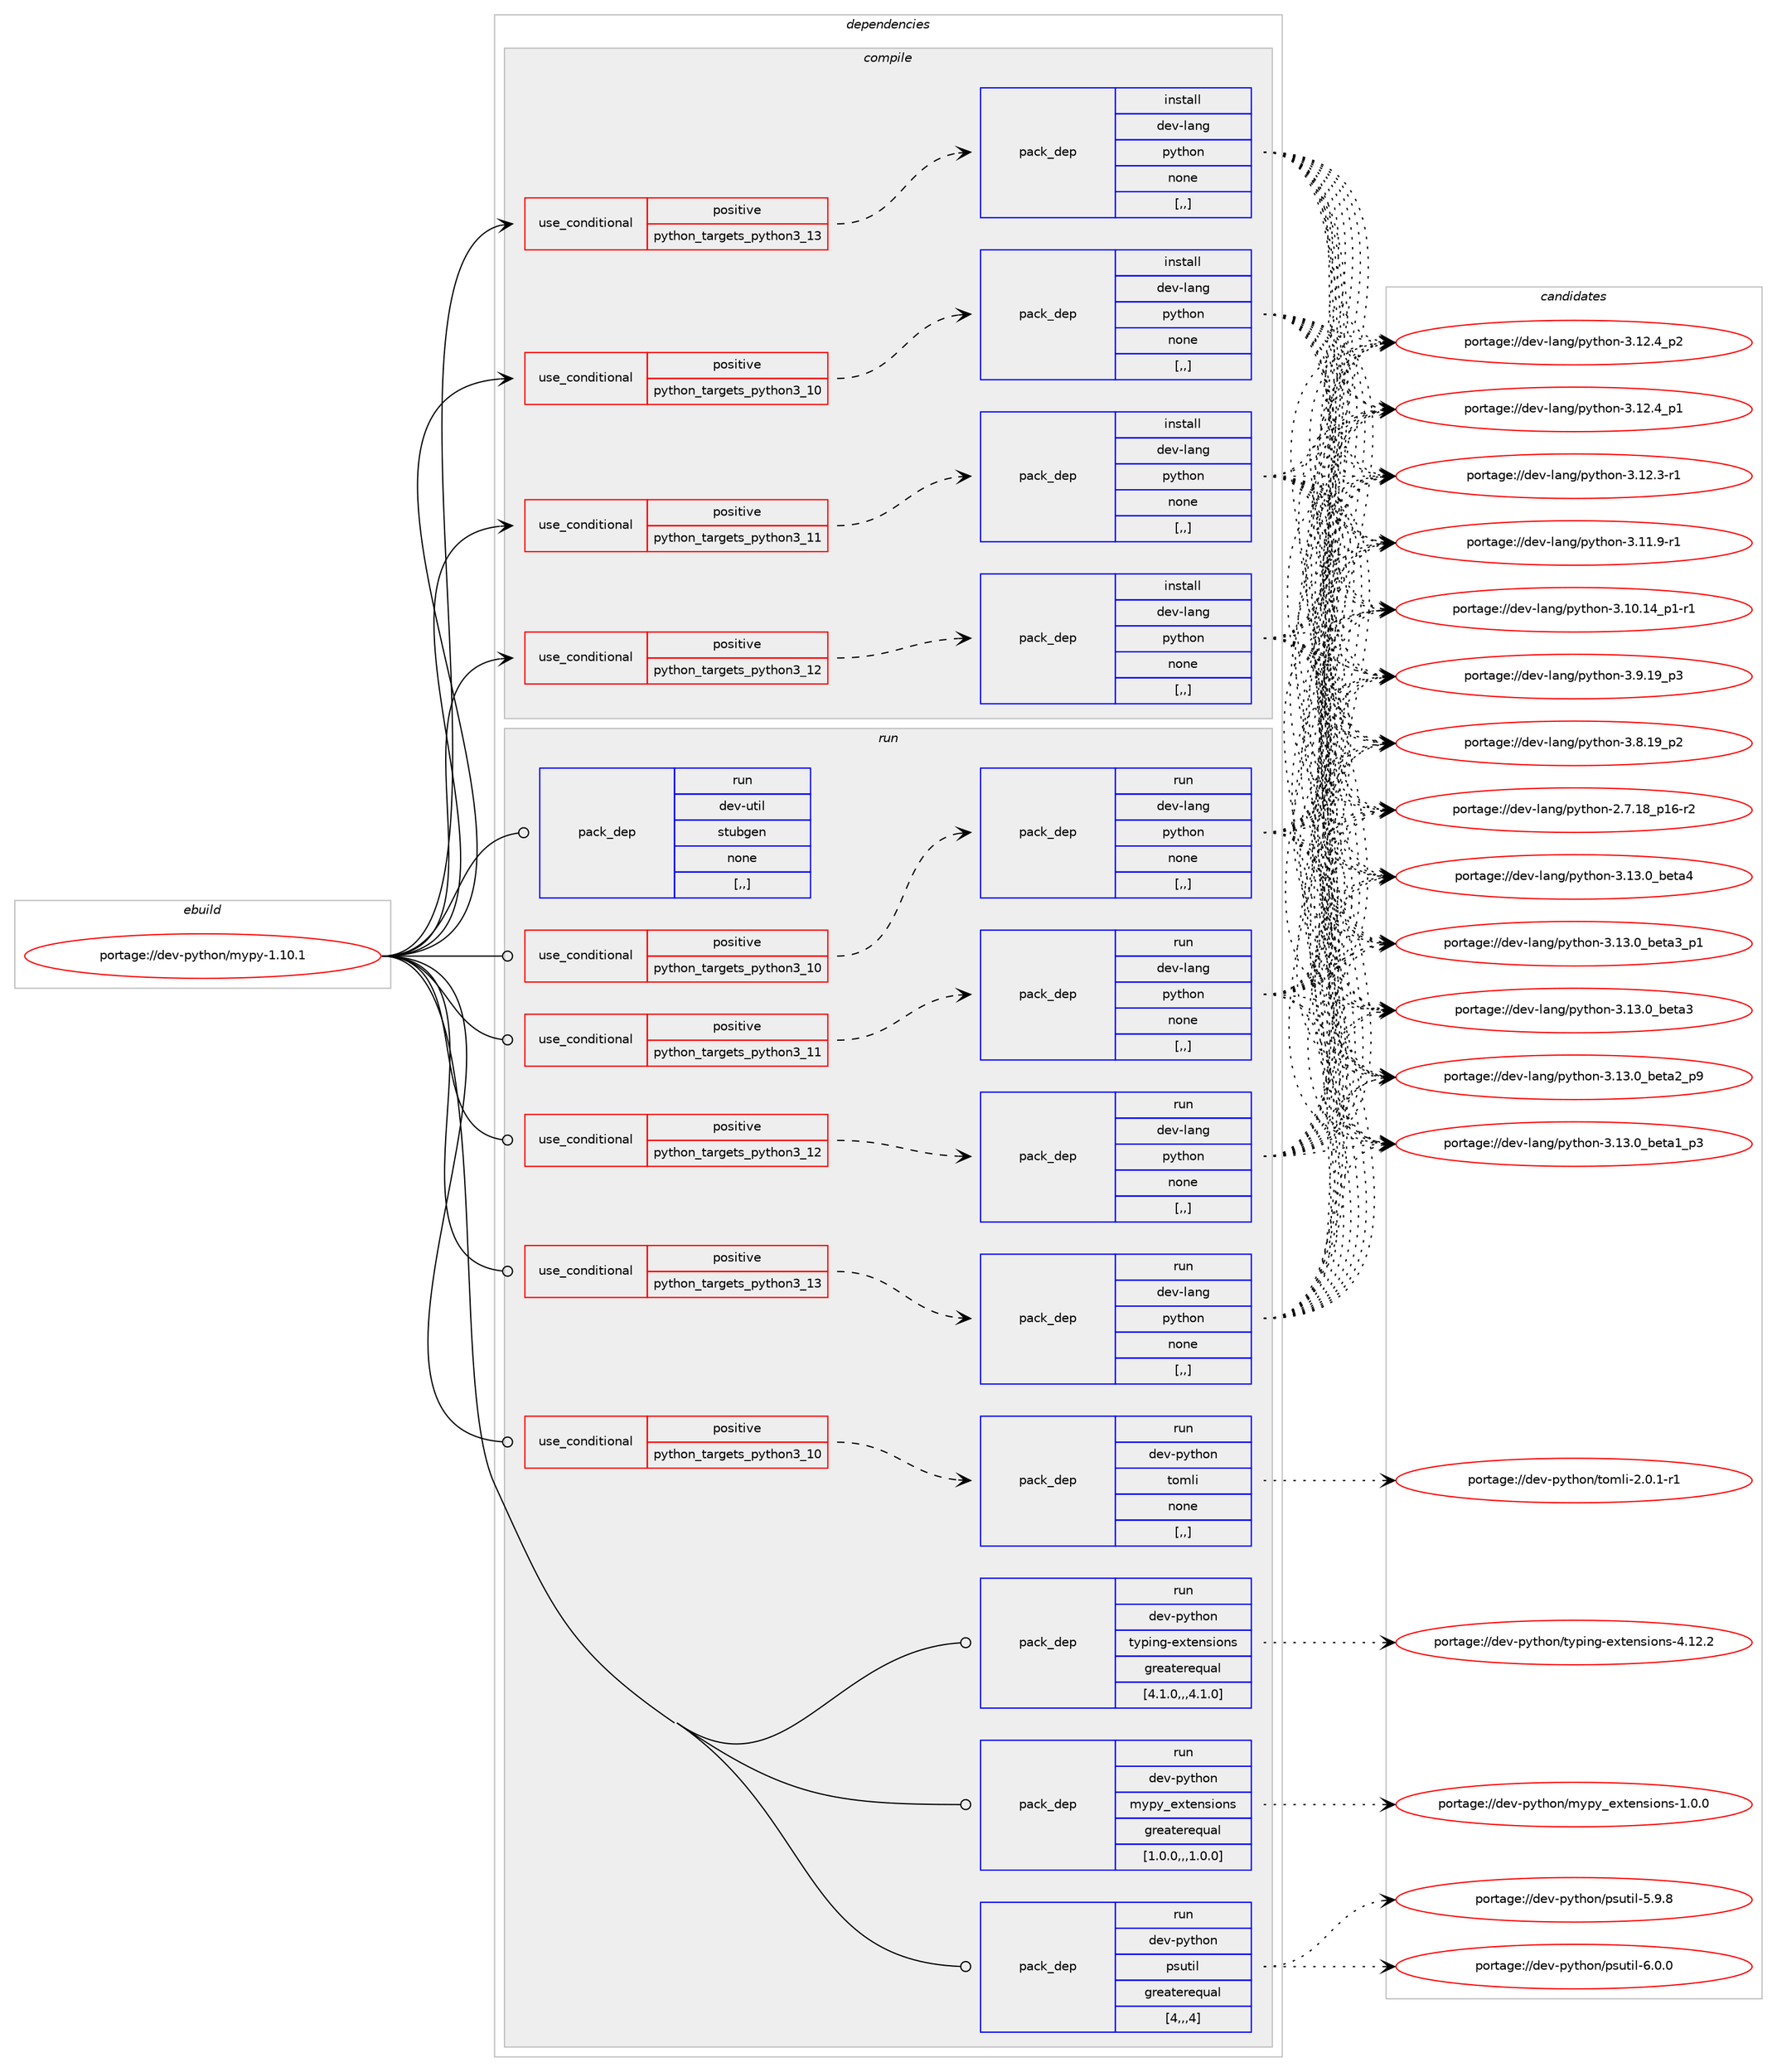 digraph prolog {

# *************
# Graph options
# *************

newrank=true;
concentrate=true;
compound=true;
graph [rankdir=LR,fontname=Helvetica,fontsize=10,ranksep=1.5];#, ranksep=2.5, nodesep=0.2];
edge  [arrowhead=vee];
node  [fontname=Helvetica,fontsize=10];

# **********
# The ebuild
# **********

subgraph cluster_leftcol {
color=gray;
label=<<i>ebuild</i>>;
id [label="portage://dev-python/mypy-1.10.1", color=red, width=4, href="../dev-python/mypy-1.10.1.svg"];
}

# ****************
# The dependencies
# ****************

subgraph cluster_midcol {
color=gray;
label=<<i>dependencies</i>>;
subgraph cluster_compile {
fillcolor="#eeeeee";
style=filled;
label=<<i>compile</i>>;
subgraph cond35161 {
dependency152262 [label=<<TABLE BORDER="0" CELLBORDER="1" CELLSPACING="0" CELLPADDING="4"><TR><TD ROWSPAN="3" CELLPADDING="10">use_conditional</TD></TR><TR><TD>positive</TD></TR><TR><TD>python_targets_python3_10</TD></TR></TABLE>>, shape=none, color=red];
subgraph pack115852 {
dependency152263 [label=<<TABLE BORDER="0" CELLBORDER="1" CELLSPACING="0" CELLPADDING="4" WIDTH="220"><TR><TD ROWSPAN="6" CELLPADDING="30">pack_dep</TD></TR><TR><TD WIDTH="110">install</TD></TR><TR><TD>dev-lang</TD></TR><TR><TD>python</TD></TR><TR><TD>none</TD></TR><TR><TD>[,,]</TD></TR></TABLE>>, shape=none, color=blue];
}
dependency152262:e -> dependency152263:w [weight=20,style="dashed",arrowhead="vee"];
}
id:e -> dependency152262:w [weight=20,style="solid",arrowhead="vee"];
subgraph cond35162 {
dependency152264 [label=<<TABLE BORDER="0" CELLBORDER="1" CELLSPACING="0" CELLPADDING="4"><TR><TD ROWSPAN="3" CELLPADDING="10">use_conditional</TD></TR><TR><TD>positive</TD></TR><TR><TD>python_targets_python3_11</TD></TR></TABLE>>, shape=none, color=red];
subgraph pack115853 {
dependency152265 [label=<<TABLE BORDER="0" CELLBORDER="1" CELLSPACING="0" CELLPADDING="4" WIDTH="220"><TR><TD ROWSPAN="6" CELLPADDING="30">pack_dep</TD></TR><TR><TD WIDTH="110">install</TD></TR><TR><TD>dev-lang</TD></TR><TR><TD>python</TD></TR><TR><TD>none</TD></TR><TR><TD>[,,]</TD></TR></TABLE>>, shape=none, color=blue];
}
dependency152264:e -> dependency152265:w [weight=20,style="dashed",arrowhead="vee"];
}
id:e -> dependency152264:w [weight=20,style="solid",arrowhead="vee"];
subgraph cond35163 {
dependency152266 [label=<<TABLE BORDER="0" CELLBORDER="1" CELLSPACING="0" CELLPADDING="4"><TR><TD ROWSPAN="3" CELLPADDING="10">use_conditional</TD></TR><TR><TD>positive</TD></TR><TR><TD>python_targets_python3_12</TD></TR></TABLE>>, shape=none, color=red];
subgraph pack115854 {
dependency152267 [label=<<TABLE BORDER="0" CELLBORDER="1" CELLSPACING="0" CELLPADDING="4" WIDTH="220"><TR><TD ROWSPAN="6" CELLPADDING="30">pack_dep</TD></TR><TR><TD WIDTH="110">install</TD></TR><TR><TD>dev-lang</TD></TR><TR><TD>python</TD></TR><TR><TD>none</TD></TR><TR><TD>[,,]</TD></TR></TABLE>>, shape=none, color=blue];
}
dependency152266:e -> dependency152267:w [weight=20,style="dashed",arrowhead="vee"];
}
id:e -> dependency152266:w [weight=20,style="solid",arrowhead="vee"];
subgraph cond35164 {
dependency152268 [label=<<TABLE BORDER="0" CELLBORDER="1" CELLSPACING="0" CELLPADDING="4"><TR><TD ROWSPAN="3" CELLPADDING="10">use_conditional</TD></TR><TR><TD>positive</TD></TR><TR><TD>python_targets_python3_13</TD></TR></TABLE>>, shape=none, color=red];
subgraph pack115855 {
dependency152269 [label=<<TABLE BORDER="0" CELLBORDER="1" CELLSPACING="0" CELLPADDING="4" WIDTH="220"><TR><TD ROWSPAN="6" CELLPADDING="30">pack_dep</TD></TR><TR><TD WIDTH="110">install</TD></TR><TR><TD>dev-lang</TD></TR><TR><TD>python</TD></TR><TR><TD>none</TD></TR><TR><TD>[,,]</TD></TR></TABLE>>, shape=none, color=blue];
}
dependency152268:e -> dependency152269:w [weight=20,style="dashed",arrowhead="vee"];
}
id:e -> dependency152268:w [weight=20,style="solid",arrowhead="vee"];
}
subgraph cluster_compileandrun {
fillcolor="#eeeeee";
style=filled;
label=<<i>compile and run</i>>;
}
subgraph cluster_run {
fillcolor="#eeeeee";
style=filled;
label=<<i>run</i>>;
subgraph cond35165 {
dependency152270 [label=<<TABLE BORDER="0" CELLBORDER="1" CELLSPACING="0" CELLPADDING="4"><TR><TD ROWSPAN="3" CELLPADDING="10">use_conditional</TD></TR><TR><TD>positive</TD></TR><TR><TD>python_targets_python3_10</TD></TR></TABLE>>, shape=none, color=red];
subgraph pack115856 {
dependency152271 [label=<<TABLE BORDER="0" CELLBORDER="1" CELLSPACING="0" CELLPADDING="4" WIDTH="220"><TR><TD ROWSPAN="6" CELLPADDING="30">pack_dep</TD></TR><TR><TD WIDTH="110">run</TD></TR><TR><TD>dev-lang</TD></TR><TR><TD>python</TD></TR><TR><TD>none</TD></TR><TR><TD>[,,]</TD></TR></TABLE>>, shape=none, color=blue];
}
dependency152270:e -> dependency152271:w [weight=20,style="dashed",arrowhead="vee"];
}
id:e -> dependency152270:w [weight=20,style="solid",arrowhead="odot"];
subgraph cond35166 {
dependency152272 [label=<<TABLE BORDER="0" CELLBORDER="1" CELLSPACING="0" CELLPADDING="4"><TR><TD ROWSPAN="3" CELLPADDING="10">use_conditional</TD></TR><TR><TD>positive</TD></TR><TR><TD>python_targets_python3_10</TD></TR></TABLE>>, shape=none, color=red];
subgraph pack115857 {
dependency152273 [label=<<TABLE BORDER="0" CELLBORDER="1" CELLSPACING="0" CELLPADDING="4" WIDTH="220"><TR><TD ROWSPAN="6" CELLPADDING="30">pack_dep</TD></TR><TR><TD WIDTH="110">run</TD></TR><TR><TD>dev-python</TD></TR><TR><TD>tomli</TD></TR><TR><TD>none</TD></TR><TR><TD>[,,]</TD></TR></TABLE>>, shape=none, color=blue];
}
dependency152272:e -> dependency152273:w [weight=20,style="dashed",arrowhead="vee"];
}
id:e -> dependency152272:w [weight=20,style="solid",arrowhead="odot"];
subgraph cond35167 {
dependency152274 [label=<<TABLE BORDER="0" CELLBORDER="1" CELLSPACING="0" CELLPADDING="4"><TR><TD ROWSPAN="3" CELLPADDING="10">use_conditional</TD></TR><TR><TD>positive</TD></TR><TR><TD>python_targets_python3_11</TD></TR></TABLE>>, shape=none, color=red];
subgraph pack115858 {
dependency152275 [label=<<TABLE BORDER="0" CELLBORDER="1" CELLSPACING="0" CELLPADDING="4" WIDTH="220"><TR><TD ROWSPAN="6" CELLPADDING="30">pack_dep</TD></TR><TR><TD WIDTH="110">run</TD></TR><TR><TD>dev-lang</TD></TR><TR><TD>python</TD></TR><TR><TD>none</TD></TR><TR><TD>[,,]</TD></TR></TABLE>>, shape=none, color=blue];
}
dependency152274:e -> dependency152275:w [weight=20,style="dashed",arrowhead="vee"];
}
id:e -> dependency152274:w [weight=20,style="solid",arrowhead="odot"];
subgraph cond35168 {
dependency152276 [label=<<TABLE BORDER="0" CELLBORDER="1" CELLSPACING="0" CELLPADDING="4"><TR><TD ROWSPAN="3" CELLPADDING="10">use_conditional</TD></TR><TR><TD>positive</TD></TR><TR><TD>python_targets_python3_12</TD></TR></TABLE>>, shape=none, color=red];
subgraph pack115859 {
dependency152277 [label=<<TABLE BORDER="0" CELLBORDER="1" CELLSPACING="0" CELLPADDING="4" WIDTH="220"><TR><TD ROWSPAN="6" CELLPADDING="30">pack_dep</TD></TR><TR><TD WIDTH="110">run</TD></TR><TR><TD>dev-lang</TD></TR><TR><TD>python</TD></TR><TR><TD>none</TD></TR><TR><TD>[,,]</TD></TR></TABLE>>, shape=none, color=blue];
}
dependency152276:e -> dependency152277:w [weight=20,style="dashed",arrowhead="vee"];
}
id:e -> dependency152276:w [weight=20,style="solid",arrowhead="odot"];
subgraph cond35169 {
dependency152278 [label=<<TABLE BORDER="0" CELLBORDER="1" CELLSPACING="0" CELLPADDING="4"><TR><TD ROWSPAN="3" CELLPADDING="10">use_conditional</TD></TR><TR><TD>positive</TD></TR><TR><TD>python_targets_python3_13</TD></TR></TABLE>>, shape=none, color=red];
subgraph pack115860 {
dependency152279 [label=<<TABLE BORDER="0" CELLBORDER="1" CELLSPACING="0" CELLPADDING="4" WIDTH="220"><TR><TD ROWSPAN="6" CELLPADDING="30">pack_dep</TD></TR><TR><TD WIDTH="110">run</TD></TR><TR><TD>dev-lang</TD></TR><TR><TD>python</TD></TR><TR><TD>none</TD></TR><TR><TD>[,,]</TD></TR></TABLE>>, shape=none, color=blue];
}
dependency152278:e -> dependency152279:w [weight=20,style="dashed",arrowhead="vee"];
}
id:e -> dependency152278:w [weight=20,style="solid",arrowhead="odot"];
subgraph pack115861 {
dependency152280 [label=<<TABLE BORDER="0" CELLBORDER="1" CELLSPACING="0" CELLPADDING="4" WIDTH="220"><TR><TD ROWSPAN="6" CELLPADDING="30">pack_dep</TD></TR><TR><TD WIDTH="110">run</TD></TR><TR><TD>dev-python</TD></TR><TR><TD>mypy_extensions</TD></TR><TR><TD>greaterequal</TD></TR><TR><TD>[1.0.0,,,1.0.0]</TD></TR></TABLE>>, shape=none, color=blue];
}
id:e -> dependency152280:w [weight=20,style="solid",arrowhead="odot"];
subgraph pack115862 {
dependency152281 [label=<<TABLE BORDER="0" CELLBORDER="1" CELLSPACING="0" CELLPADDING="4" WIDTH="220"><TR><TD ROWSPAN="6" CELLPADDING="30">pack_dep</TD></TR><TR><TD WIDTH="110">run</TD></TR><TR><TD>dev-python</TD></TR><TR><TD>psutil</TD></TR><TR><TD>greaterequal</TD></TR><TR><TD>[4,,,4]</TD></TR></TABLE>>, shape=none, color=blue];
}
id:e -> dependency152281:w [weight=20,style="solid",arrowhead="odot"];
subgraph pack115863 {
dependency152282 [label=<<TABLE BORDER="0" CELLBORDER="1" CELLSPACING="0" CELLPADDING="4" WIDTH="220"><TR><TD ROWSPAN="6" CELLPADDING="30">pack_dep</TD></TR><TR><TD WIDTH="110">run</TD></TR><TR><TD>dev-python</TD></TR><TR><TD>typing-extensions</TD></TR><TR><TD>greaterequal</TD></TR><TR><TD>[4.1.0,,,4.1.0]</TD></TR></TABLE>>, shape=none, color=blue];
}
id:e -> dependency152282:w [weight=20,style="solid",arrowhead="odot"];
subgraph pack115864 {
dependency152283 [label=<<TABLE BORDER="0" CELLBORDER="1" CELLSPACING="0" CELLPADDING="4" WIDTH="220"><TR><TD ROWSPAN="6" CELLPADDING="30">pack_dep</TD></TR><TR><TD WIDTH="110">run</TD></TR><TR><TD>dev-util</TD></TR><TR><TD>stubgen</TD></TR><TR><TD>none</TD></TR><TR><TD>[,,]</TD></TR></TABLE>>, shape=none, color=blue];
}
id:e -> dependency152283:w [weight=20,style="solid",arrowhead="odot"];
}
}

# **************
# The candidates
# **************

subgraph cluster_choices {
rank=same;
color=gray;
label=<<i>candidates</i>>;

subgraph choice115852 {
color=black;
nodesep=1;
choice1001011184510897110103471121211161041111104551464951464895981011169752 [label="portage://dev-lang/python-3.13.0_beta4", color=red, width=4,href="../dev-lang/python-3.13.0_beta4.svg"];
choice10010111845108971101034711212111610411111045514649514648959810111697519511249 [label="portage://dev-lang/python-3.13.0_beta3_p1", color=red, width=4,href="../dev-lang/python-3.13.0_beta3_p1.svg"];
choice1001011184510897110103471121211161041111104551464951464895981011169751 [label="portage://dev-lang/python-3.13.0_beta3", color=red, width=4,href="../dev-lang/python-3.13.0_beta3.svg"];
choice10010111845108971101034711212111610411111045514649514648959810111697509511257 [label="portage://dev-lang/python-3.13.0_beta2_p9", color=red, width=4,href="../dev-lang/python-3.13.0_beta2_p9.svg"];
choice10010111845108971101034711212111610411111045514649514648959810111697499511251 [label="portage://dev-lang/python-3.13.0_beta1_p3", color=red, width=4,href="../dev-lang/python-3.13.0_beta1_p3.svg"];
choice100101118451089711010347112121116104111110455146495046529511250 [label="portage://dev-lang/python-3.12.4_p2", color=red, width=4,href="../dev-lang/python-3.12.4_p2.svg"];
choice100101118451089711010347112121116104111110455146495046529511249 [label="portage://dev-lang/python-3.12.4_p1", color=red, width=4,href="../dev-lang/python-3.12.4_p1.svg"];
choice100101118451089711010347112121116104111110455146495046514511449 [label="portage://dev-lang/python-3.12.3-r1", color=red, width=4,href="../dev-lang/python-3.12.3-r1.svg"];
choice100101118451089711010347112121116104111110455146494946574511449 [label="portage://dev-lang/python-3.11.9-r1", color=red, width=4,href="../dev-lang/python-3.11.9-r1.svg"];
choice100101118451089711010347112121116104111110455146494846495295112494511449 [label="portage://dev-lang/python-3.10.14_p1-r1", color=red, width=4,href="../dev-lang/python-3.10.14_p1-r1.svg"];
choice100101118451089711010347112121116104111110455146574649579511251 [label="portage://dev-lang/python-3.9.19_p3", color=red, width=4,href="../dev-lang/python-3.9.19_p3.svg"];
choice100101118451089711010347112121116104111110455146564649579511250 [label="portage://dev-lang/python-3.8.19_p2", color=red, width=4,href="../dev-lang/python-3.8.19_p2.svg"];
choice100101118451089711010347112121116104111110455046554649569511249544511450 [label="portage://dev-lang/python-2.7.18_p16-r2", color=red, width=4,href="../dev-lang/python-2.7.18_p16-r2.svg"];
dependency152263:e -> choice1001011184510897110103471121211161041111104551464951464895981011169752:w [style=dotted,weight="100"];
dependency152263:e -> choice10010111845108971101034711212111610411111045514649514648959810111697519511249:w [style=dotted,weight="100"];
dependency152263:e -> choice1001011184510897110103471121211161041111104551464951464895981011169751:w [style=dotted,weight="100"];
dependency152263:e -> choice10010111845108971101034711212111610411111045514649514648959810111697509511257:w [style=dotted,weight="100"];
dependency152263:e -> choice10010111845108971101034711212111610411111045514649514648959810111697499511251:w [style=dotted,weight="100"];
dependency152263:e -> choice100101118451089711010347112121116104111110455146495046529511250:w [style=dotted,weight="100"];
dependency152263:e -> choice100101118451089711010347112121116104111110455146495046529511249:w [style=dotted,weight="100"];
dependency152263:e -> choice100101118451089711010347112121116104111110455146495046514511449:w [style=dotted,weight="100"];
dependency152263:e -> choice100101118451089711010347112121116104111110455146494946574511449:w [style=dotted,weight="100"];
dependency152263:e -> choice100101118451089711010347112121116104111110455146494846495295112494511449:w [style=dotted,weight="100"];
dependency152263:e -> choice100101118451089711010347112121116104111110455146574649579511251:w [style=dotted,weight="100"];
dependency152263:e -> choice100101118451089711010347112121116104111110455146564649579511250:w [style=dotted,weight="100"];
dependency152263:e -> choice100101118451089711010347112121116104111110455046554649569511249544511450:w [style=dotted,weight="100"];
}
subgraph choice115853 {
color=black;
nodesep=1;
choice1001011184510897110103471121211161041111104551464951464895981011169752 [label="portage://dev-lang/python-3.13.0_beta4", color=red, width=4,href="../dev-lang/python-3.13.0_beta4.svg"];
choice10010111845108971101034711212111610411111045514649514648959810111697519511249 [label="portage://dev-lang/python-3.13.0_beta3_p1", color=red, width=4,href="../dev-lang/python-3.13.0_beta3_p1.svg"];
choice1001011184510897110103471121211161041111104551464951464895981011169751 [label="portage://dev-lang/python-3.13.0_beta3", color=red, width=4,href="../dev-lang/python-3.13.0_beta3.svg"];
choice10010111845108971101034711212111610411111045514649514648959810111697509511257 [label="portage://dev-lang/python-3.13.0_beta2_p9", color=red, width=4,href="../dev-lang/python-3.13.0_beta2_p9.svg"];
choice10010111845108971101034711212111610411111045514649514648959810111697499511251 [label="portage://dev-lang/python-3.13.0_beta1_p3", color=red, width=4,href="../dev-lang/python-3.13.0_beta1_p3.svg"];
choice100101118451089711010347112121116104111110455146495046529511250 [label="portage://dev-lang/python-3.12.4_p2", color=red, width=4,href="../dev-lang/python-3.12.4_p2.svg"];
choice100101118451089711010347112121116104111110455146495046529511249 [label="portage://dev-lang/python-3.12.4_p1", color=red, width=4,href="../dev-lang/python-3.12.4_p1.svg"];
choice100101118451089711010347112121116104111110455146495046514511449 [label="portage://dev-lang/python-3.12.3-r1", color=red, width=4,href="../dev-lang/python-3.12.3-r1.svg"];
choice100101118451089711010347112121116104111110455146494946574511449 [label="portage://dev-lang/python-3.11.9-r1", color=red, width=4,href="../dev-lang/python-3.11.9-r1.svg"];
choice100101118451089711010347112121116104111110455146494846495295112494511449 [label="portage://dev-lang/python-3.10.14_p1-r1", color=red, width=4,href="../dev-lang/python-3.10.14_p1-r1.svg"];
choice100101118451089711010347112121116104111110455146574649579511251 [label="portage://dev-lang/python-3.9.19_p3", color=red, width=4,href="../dev-lang/python-3.9.19_p3.svg"];
choice100101118451089711010347112121116104111110455146564649579511250 [label="portage://dev-lang/python-3.8.19_p2", color=red, width=4,href="../dev-lang/python-3.8.19_p2.svg"];
choice100101118451089711010347112121116104111110455046554649569511249544511450 [label="portage://dev-lang/python-2.7.18_p16-r2", color=red, width=4,href="../dev-lang/python-2.7.18_p16-r2.svg"];
dependency152265:e -> choice1001011184510897110103471121211161041111104551464951464895981011169752:w [style=dotted,weight="100"];
dependency152265:e -> choice10010111845108971101034711212111610411111045514649514648959810111697519511249:w [style=dotted,weight="100"];
dependency152265:e -> choice1001011184510897110103471121211161041111104551464951464895981011169751:w [style=dotted,weight="100"];
dependency152265:e -> choice10010111845108971101034711212111610411111045514649514648959810111697509511257:w [style=dotted,weight="100"];
dependency152265:e -> choice10010111845108971101034711212111610411111045514649514648959810111697499511251:w [style=dotted,weight="100"];
dependency152265:e -> choice100101118451089711010347112121116104111110455146495046529511250:w [style=dotted,weight="100"];
dependency152265:e -> choice100101118451089711010347112121116104111110455146495046529511249:w [style=dotted,weight="100"];
dependency152265:e -> choice100101118451089711010347112121116104111110455146495046514511449:w [style=dotted,weight="100"];
dependency152265:e -> choice100101118451089711010347112121116104111110455146494946574511449:w [style=dotted,weight="100"];
dependency152265:e -> choice100101118451089711010347112121116104111110455146494846495295112494511449:w [style=dotted,weight="100"];
dependency152265:e -> choice100101118451089711010347112121116104111110455146574649579511251:w [style=dotted,weight="100"];
dependency152265:e -> choice100101118451089711010347112121116104111110455146564649579511250:w [style=dotted,weight="100"];
dependency152265:e -> choice100101118451089711010347112121116104111110455046554649569511249544511450:w [style=dotted,weight="100"];
}
subgraph choice115854 {
color=black;
nodesep=1;
choice1001011184510897110103471121211161041111104551464951464895981011169752 [label="portage://dev-lang/python-3.13.0_beta4", color=red, width=4,href="../dev-lang/python-3.13.0_beta4.svg"];
choice10010111845108971101034711212111610411111045514649514648959810111697519511249 [label="portage://dev-lang/python-3.13.0_beta3_p1", color=red, width=4,href="../dev-lang/python-3.13.0_beta3_p1.svg"];
choice1001011184510897110103471121211161041111104551464951464895981011169751 [label="portage://dev-lang/python-3.13.0_beta3", color=red, width=4,href="../dev-lang/python-3.13.0_beta3.svg"];
choice10010111845108971101034711212111610411111045514649514648959810111697509511257 [label="portage://dev-lang/python-3.13.0_beta2_p9", color=red, width=4,href="../dev-lang/python-3.13.0_beta2_p9.svg"];
choice10010111845108971101034711212111610411111045514649514648959810111697499511251 [label="portage://dev-lang/python-3.13.0_beta1_p3", color=red, width=4,href="../dev-lang/python-3.13.0_beta1_p3.svg"];
choice100101118451089711010347112121116104111110455146495046529511250 [label="portage://dev-lang/python-3.12.4_p2", color=red, width=4,href="../dev-lang/python-3.12.4_p2.svg"];
choice100101118451089711010347112121116104111110455146495046529511249 [label="portage://dev-lang/python-3.12.4_p1", color=red, width=4,href="../dev-lang/python-3.12.4_p1.svg"];
choice100101118451089711010347112121116104111110455146495046514511449 [label="portage://dev-lang/python-3.12.3-r1", color=red, width=4,href="../dev-lang/python-3.12.3-r1.svg"];
choice100101118451089711010347112121116104111110455146494946574511449 [label="portage://dev-lang/python-3.11.9-r1", color=red, width=4,href="../dev-lang/python-3.11.9-r1.svg"];
choice100101118451089711010347112121116104111110455146494846495295112494511449 [label="portage://dev-lang/python-3.10.14_p1-r1", color=red, width=4,href="../dev-lang/python-3.10.14_p1-r1.svg"];
choice100101118451089711010347112121116104111110455146574649579511251 [label="portage://dev-lang/python-3.9.19_p3", color=red, width=4,href="../dev-lang/python-3.9.19_p3.svg"];
choice100101118451089711010347112121116104111110455146564649579511250 [label="portage://dev-lang/python-3.8.19_p2", color=red, width=4,href="../dev-lang/python-3.8.19_p2.svg"];
choice100101118451089711010347112121116104111110455046554649569511249544511450 [label="portage://dev-lang/python-2.7.18_p16-r2", color=red, width=4,href="../dev-lang/python-2.7.18_p16-r2.svg"];
dependency152267:e -> choice1001011184510897110103471121211161041111104551464951464895981011169752:w [style=dotted,weight="100"];
dependency152267:e -> choice10010111845108971101034711212111610411111045514649514648959810111697519511249:w [style=dotted,weight="100"];
dependency152267:e -> choice1001011184510897110103471121211161041111104551464951464895981011169751:w [style=dotted,weight="100"];
dependency152267:e -> choice10010111845108971101034711212111610411111045514649514648959810111697509511257:w [style=dotted,weight="100"];
dependency152267:e -> choice10010111845108971101034711212111610411111045514649514648959810111697499511251:w [style=dotted,weight="100"];
dependency152267:e -> choice100101118451089711010347112121116104111110455146495046529511250:w [style=dotted,weight="100"];
dependency152267:e -> choice100101118451089711010347112121116104111110455146495046529511249:w [style=dotted,weight="100"];
dependency152267:e -> choice100101118451089711010347112121116104111110455146495046514511449:w [style=dotted,weight="100"];
dependency152267:e -> choice100101118451089711010347112121116104111110455146494946574511449:w [style=dotted,weight="100"];
dependency152267:e -> choice100101118451089711010347112121116104111110455146494846495295112494511449:w [style=dotted,weight="100"];
dependency152267:e -> choice100101118451089711010347112121116104111110455146574649579511251:w [style=dotted,weight="100"];
dependency152267:e -> choice100101118451089711010347112121116104111110455146564649579511250:w [style=dotted,weight="100"];
dependency152267:e -> choice100101118451089711010347112121116104111110455046554649569511249544511450:w [style=dotted,weight="100"];
}
subgraph choice115855 {
color=black;
nodesep=1;
choice1001011184510897110103471121211161041111104551464951464895981011169752 [label="portage://dev-lang/python-3.13.0_beta4", color=red, width=4,href="../dev-lang/python-3.13.0_beta4.svg"];
choice10010111845108971101034711212111610411111045514649514648959810111697519511249 [label="portage://dev-lang/python-3.13.0_beta3_p1", color=red, width=4,href="../dev-lang/python-3.13.0_beta3_p1.svg"];
choice1001011184510897110103471121211161041111104551464951464895981011169751 [label="portage://dev-lang/python-3.13.0_beta3", color=red, width=4,href="../dev-lang/python-3.13.0_beta3.svg"];
choice10010111845108971101034711212111610411111045514649514648959810111697509511257 [label="portage://dev-lang/python-3.13.0_beta2_p9", color=red, width=4,href="../dev-lang/python-3.13.0_beta2_p9.svg"];
choice10010111845108971101034711212111610411111045514649514648959810111697499511251 [label="portage://dev-lang/python-3.13.0_beta1_p3", color=red, width=4,href="../dev-lang/python-3.13.0_beta1_p3.svg"];
choice100101118451089711010347112121116104111110455146495046529511250 [label="portage://dev-lang/python-3.12.4_p2", color=red, width=4,href="../dev-lang/python-3.12.4_p2.svg"];
choice100101118451089711010347112121116104111110455146495046529511249 [label="portage://dev-lang/python-3.12.4_p1", color=red, width=4,href="../dev-lang/python-3.12.4_p1.svg"];
choice100101118451089711010347112121116104111110455146495046514511449 [label="portage://dev-lang/python-3.12.3-r1", color=red, width=4,href="../dev-lang/python-3.12.3-r1.svg"];
choice100101118451089711010347112121116104111110455146494946574511449 [label="portage://dev-lang/python-3.11.9-r1", color=red, width=4,href="../dev-lang/python-3.11.9-r1.svg"];
choice100101118451089711010347112121116104111110455146494846495295112494511449 [label="portage://dev-lang/python-3.10.14_p1-r1", color=red, width=4,href="../dev-lang/python-3.10.14_p1-r1.svg"];
choice100101118451089711010347112121116104111110455146574649579511251 [label="portage://dev-lang/python-3.9.19_p3", color=red, width=4,href="../dev-lang/python-3.9.19_p3.svg"];
choice100101118451089711010347112121116104111110455146564649579511250 [label="portage://dev-lang/python-3.8.19_p2", color=red, width=4,href="../dev-lang/python-3.8.19_p2.svg"];
choice100101118451089711010347112121116104111110455046554649569511249544511450 [label="portage://dev-lang/python-2.7.18_p16-r2", color=red, width=4,href="../dev-lang/python-2.7.18_p16-r2.svg"];
dependency152269:e -> choice1001011184510897110103471121211161041111104551464951464895981011169752:w [style=dotted,weight="100"];
dependency152269:e -> choice10010111845108971101034711212111610411111045514649514648959810111697519511249:w [style=dotted,weight="100"];
dependency152269:e -> choice1001011184510897110103471121211161041111104551464951464895981011169751:w [style=dotted,weight="100"];
dependency152269:e -> choice10010111845108971101034711212111610411111045514649514648959810111697509511257:w [style=dotted,weight="100"];
dependency152269:e -> choice10010111845108971101034711212111610411111045514649514648959810111697499511251:w [style=dotted,weight="100"];
dependency152269:e -> choice100101118451089711010347112121116104111110455146495046529511250:w [style=dotted,weight="100"];
dependency152269:e -> choice100101118451089711010347112121116104111110455146495046529511249:w [style=dotted,weight="100"];
dependency152269:e -> choice100101118451089711010347112121116104111110455146495046514511449:w [style=dotted,weight="100"];
dependency152269:e -> choice100101118451089711010347112121116104111110455146494946574511449:w [style=dotted,weight="100"];
dependency152269:e -> choice100101118451089711010347112121116104111110455146494846495295112494511449:w [style=dotted,weight="100"];
dependency152269:e -> choice100101118451089711010347112121116104111110455146574649579511251:w [style=dotted,weight="100"];
dependency152269:e -> choice100101118451089711010347112121116104111110455146564649579511250:w [style=dotted,weight="100"];
dependency152269:e -> choice100101118451089711010347112121116104111110455046554649569511249544511450:w [style=dotted,weight="100"];
}
subgraph choice115856 {
color=black;
nodesep=1;
choice1001011184510897110103471121211161041111104551464951464895981011169752 [label="portage://dev-lang/python-3.13.0_beta4", color=red, width=4,href="../dev-lang/python-3.13.0_beta4.svg"];
choice10010111845108971101034711212111610411111045514649514648959810111697519511249 [label="portage://dev-lang/python-3.13.0_beta3_p1", color=red, width=4,href="../dev-lang/python-3.13.0_beta3_p1.svg"];
choice1001011184510897110103471121211161041111104551464951464895981011169751 [label="portage://dev-lang/python-3.13.0_beta3", color=red, width=4,href="../dev-lang/python-3.13.0_beta3.svg"];
choice10010111845108971101034711212111610411111045514649514648959810111697509511257 [label="portage://dev-lang/python-3.13.0_beta2_p9", color=red, width=4,href="../dev-lang/python-3.13.0_beta2_p9.svg"];
choice10010111845108971101034711212111610411111045514649514648959810111697499511251 [label="portage://dev-lang/python-3.13.0_beta1_p3", color=red, width=4,href="../dev-lang/python-3.13.0_beta1_p3.svg"];
choice100101118451089711010347112121116104111110455146495046529511250 [label="portage://dev-lang/python-3.12.4_p2", color=red, width=4,href="../dev-lang/python-3.12.4_p2.svg"];
choice100101118451089711010347112121116104111110455146495046529511249 [label="portage://dev-lang/python-3.12.4_p1", color=red, width=4,href="../dev-lang/python-3.12.4_p1.svg"];
choice100101118451089711010347112121116104111110455146495046514511449 [label="portage://dev-lang/python-3.12.3-r1", color=red, width=4,href="../dev-lang/python-3.12.3-r1.svg"];
choice100101118451089711010347112121116104111110455146494946574511449 [label="portage://dev-lang/python-3.11.9-r1", color=red, width=4,href="../dev-lang/python-3.11.9-r1.svg"];
choice100101118451089711010347112121116104111110455146494846495295112494511449 [label="portage://dev-lang/python-3.10.14_p1-r1", color=red, width=4,href="../dev-lang/python-3.10.14_p1-r1.svg"];
choice100101118451089711010347112121116104111110455146574649579511251 [label="portage://dev-lang/python-3.9.19_p3", color=red, width=4,href="../dev-lang/python-3.9.19_p3.svg"];
choice100101118451089711010347112121116104111110455146564649579511250 [label="portage://dev-lang/python-3.8.19_p2", color=red, width=4,href="../dev-lang/python-3.8.19_p2.svg"];
choice100101118451089711010347112121116104111110455046554649569511249544511450 [label="portage://dev-lang/python-2.7.18_p16-r2", color=red, width=4,href="../dev-lang/python-2.7.18_p16-r2.svg"];
dependency152271:e -> choice1001011184510897110103471121211161041111104551464951464895981011169752:w [style=dotted,weight="100"];
dependency152271:e -> choice10010111845108971101034711212111610411111045514649514648959810111697519511249:w [style=dotted,weight="100"];
dependency152271:e -> choice1001011184510897110103471121211161041111104551464951464895981011169751:w [style=dotted,weight="100"];
dependency152271:e -> choice10010111845108971101034711212111610411111045514649514648959810111697509511257:w [style=dotted,weight="100"];
dependency152271:e -> choice10010111845108971101034711212111610411111045514649514648959810111697499511251:w [style=dotted,weight="100"];
dependency152271:e -> choice100101118451089711010347112121116104111110455146495046529511250:w [style=dotted,weight="100"];
dependency152271:e -> choice100101118451089711010347112121116104111110455146495046529511249:w [style=dotted,weight="100"];
dependency152271:e -> choice100101118451089711010347112121116104111110455146495046514511449:w [style=dotted,weight="100"];
dependency152271:e -> choice100101118451089711010347112121116104111110455146494946574511449:w [style=dotted,weight="100"];
dependency152271:e -> choice100101118451089711010347112121116104111110455146494846495295112494511449:w [style=dotted,weight="100"];
dependency152271:e -> choice100101118451089711010347112121116104111110455146574649579511251:w [style=dotted,weight="100"];
dependency152271:e -> choice100101118451089711010347112121116104111110455146564649579511250:w [style=dotted,weight="100"];
dependency152271:e -> choice100101118451089711010347112121116104111110455046554649569511249544511450:w [style=dotted,weight="100"];
}
subgraph choice115857 {
color=black;
nodesep=1;
choice10010111845112121116104111110471161111091081054550464846494511449 [label="portage://dev-python/tomli-2.0.1-r1", color=red, width=4,href="../dev-python/tomli-2.0.1-r1.svg"];
dependency152273:e -> choice10010111845112121116104111110471161111091081054550464846494511449:w [style=dotted,weight="100"];
}
subgraph choice115858 {
color=black;
nodesep=1;
choice1001011184510897110103471121211161041111104551464951464895981011169752 [label="portage://dev-lang/python-3.13.0_beta4", color=red, width=4,href="../dev-lang/python-3.13.0_beta4.svg"];
choice10010111845108971101034711212111610411111045514649514648959810111697519511249 [label="portage://dev-lang/python-3.13.0_beta3_p1", color=red, width=4,href="../dev-lang/python-3.13.0_beta3_p1.svg"];
choice1001011184510897110103471121211161041111104551464951464895981011169751 [label="portage://dev-lang/python-3.13.0_beta3", color=red, width=4,href="../dev-lang/python-3.13.0_beta3.svg"];
choice10010111845108971101034711212111610411111045514649514648959810111697509511257 [label="portage://dev-lang/python-3.13.0_beta2_p9", color=red, width=4,href="../dev-lang/python-3.13.0_beta2_p9.svg"];
choice10010111845108971101034711212111610411111045514649514648959810111697499511251 [label="portage://dev-lang/python-3.13.0_beta1_p3", color=red, width=4,href="../dev-lang/python-3.13.0_beta1_p3.svg"];
choice100101118451089711010347112121116104111110455146495046529511250 [label="portage://dev-lang/python-3.12.4_p2", color=red, width=4,href="../dev-lang/python-3.12.4_p2.svg"];
choice100101118451089711010347112121116104111110455146495046529511249 [label="portage://dev-lang/python-3.12.4_p1", color=red, width=4,href="../dev-lang/python-3.12.4_p1.svg"];
choice100101118451089711010347112121116104111110455146495046514511449 [label="portage://dev-lang/python-3.12.3-r1", color=red, width=4,href="../dev-lang/python-3.12.3-r1.svg"];
choice100101118451089711010347112121116104111110455146494946574511449 [label="portage://dev-lang/python-3.11.9-r1", color=red, width=4,href="../dev-lang/python-3.11.9-r1.svg"];
choice100101118451089711010347112121116104111110455146494846495295112494511449 [label="portage://dev-lang/python-3.10.14_p1-r1", color=red, width=4,href="../dev-lang/python-3.10.14_p1-r1.svg"];
choice100101118451089711010347112121116104111110455146574649579511251 [label="portage://dev-lang/python-3.9.19_p3", color=red, width=4,href="../dev-lang/python-3.9.19_p3.svg"];
choice100101118451089711010347112121116104111110455146564649579511250 [label="portage://dev-lang/python-3.8.19_p2", color=red, width=4,href="../dev-lang/python-3.8.19_p2.svg"];
choice100101118451089711010347112121116104111110455046554649569511249544511450 [label="portage://dev-lang/python-2.7.18_p16-r2", color=red, width=4,href="../dev-lang/python-2.7.18_p16-r2.svg"];
dependency152275:e -> choice1001011184510897110103471121211161041111104551464951464895981011169752:w [style=dotted,weight="100"];
dependency152275:e -> choice10010111845108971101034711212111610411111045514649514648959810111697519511249:w [style=dotted,weight="100"];
dependency152275:e -> choice1001011184510897110103471121211161041111104551464951464895981011169751:w [style=dotted,weight="100"];
dependency152275:e -> choice10010111845108971101034711212111610411111045514649514648959810111697509511257:w [style=dotted,weight="100"];
dependency152275:e -> choice10010111845108971101034711212111610411111045514649514648959810111697499511251:w [style=dotted,weight="100"];
dependency152275:e -> choice100101118451089711010347112121116104111110455146495046529511250:w [style=dotted,weight="100"];
dependency152275:e -> choice100101118451089711010347112121116104111110455146495046529511249:w [style=dotted,weight="100"];
dependency152275:e -> choice100101118451089711010347112121116104111110455146495046514511449:w [style=dotted,weight="100"];
dependency152275:e -> choice100101118451089711010347112121116104111110455146494946574511449:w [style=dotted,weight="100"];
dependency152275:e -> choice100101118451089711010347112121116104111110455146494846495295112494511449:w [style=dotted,weight="100"];
dependency152275:e -> choice100101118451089711010347112121116104111110455146574649579511251:w [style=dotted,weight="100"];
dependency152275:e -> choice100101118451089711010347112121116104111110455146564649579511250:w [style=dotted,weight="100"];
dependency152275:e -> choice100101118451089711010347112121116104111110455046554649569511249544511450:w [style=dotted,weight="100"];
}
subgraph choice115859 {
color=black;
nodesep=1;
choice1001011184510897110103471121211161041111104551464951464895981011169752 [label="portage://dev-lang/python-3.13.0_beta4", color=red, width=4,href="../dev-lang/python-3.13.0_beta4.svg"];
choice10010111845108971101034711212111610411111045514649514648959810111697519511249 [label="portage://dev-lang/python-3.13.0_beta3_p1", color=red, width=4,href="../dev-lang/python-3.13.0_beta3_p1.svg"];
choice1001011184510897110103471121211161041111104551464951464895981011169751 [label="portage://dev-lang/python-3.13.0_beta3", color=red, width=4,href="../dev-lang/python-3.13.0_beta3.svg"];
choice10010111845108971101034711212111610411111045514649514648959810111697509511257 [label="portage://dev-lang/python-3.13.0_beta2_p9", color=red, width=4,href="../dev-lang/python-3.13.0_beta2_p9.svg"];
choice10010111845108971101034711212111610411111045514649514648959810111697499511251 [label="portage://dev-lang/python-3.13.0_beta1_p3", color=red, width=4,href="../dev-lang/python-3.13.0_beta1_p3.svg"];
choice100101118451089711010347112121116104111110455146495046529511250 [label="portage://dev-lang/python-3.12.4_p2", color=red, width=4,href="../dev-lang/python-3.12.4_p2.svg"];
choice100101118451089711010347112121116104111110455146495046529511249 [label="portage://dev-lang/python-3.12.4_p1", color=red, width=4,href="../dev-lang/python-3.12.4_p1.svg"];
choice100101118451089711010347112121116104111110455146495046514511449 [label="portage://dev-lang/python-3.12.3-r1", color=red, width=4,href="../dev-lang/python-3.12.3-r1.svg"];
choice100101118451089711010347112121116104111110455146494946574511449 [label="portage://dev-lang/python-3.11.9-r1", color=red, width=4,href="../dev-lang/python-3.11.9-r1.svg"];
choice100101118451089711010347112121116104111110455146494846495295112494511449 [label="portage://dev-lang/python-3.10.14_p1-r1", color=red, width=4,href="../dev-lang/python-3.10.14_p1-r1.svg"];
choice100101118451089711010347112121116104111110455146574649579511251 [label="portage://dev-lang/python-3.9.19_p3", color=red, width=4,href="../dev-lang/python-3.9.19_p3.svg"];
choice100101118451089711010347112121116104111110455146564649579511250 [label="portage://dev-lang/python-3.8.19_p2", color=red, width=4,href="../dev-lang/python-3.8.19_p2.svg"];
choice100101118451089711010347112121116104111110455046554649569511249544511450 [label="portage://dev-lang/python-2.7.18_p16-r2", color=red, width=4,href="../dev-lang/python-2.7.18_p16-r2.svg"];
dependency152277:e -> choice1001011184510897110103471121211161041111104551464951464895981011169752:w [style=dotted,weight="100"];
dependency152277:e -> choice10010111845108971101034711212111610411111045514649514648959810111697519511249:w [style=dotted,weight="100"];
dependency152277:e -> choice1001011184510897110103471121211161041111104551464951464895981011169751:w [style=dotted,weight="100"];
dependency152277:e -> choice10010111845108971101034711212111610411111045514649514648959810111697509511257:w [style=dotted,weight="100"];
dependency152277:e -> choice10010111845108971101034711212111610411111045514649514648959810111697499511251:w [style=dotted,weight="100"];
dependency152277:e -> choice100101118451089711010347112121116104111110455146495046529511250:w [style=dotted,weight="100"];
dependency152277:e -> choice100101118451089711010347112121116104111110455146495046529511249:w [style=dotted,weight="100"];
dependency152277:e -> choice100101118451089711010347112121116104111110455146495046514511449:w [style=dotted,weight="100"];
dependency152277:e -> choice100101118451089711010347112121116104111110455146494946574511449:w [style=dotted,weight="100"];
dependency152277:e -> choice100101118451089711010347112121116104111110455146494846495295112494511449:w [style=dotted,weight="100"];
dependency152277:e -> choice100101118451089711010347112121116104111110455146574649579511251:w [style=dotted,weight="100"];
dependency152277:e -> choice100101118451089711010347112121116104111110455146564649579511250:w [style=dotted,weight="100"];
dependency152277:e -> choice100101118451089711010347112121116104111110455046554649569511249544511450:w [style=dotted,weight="100"];
}
subgraph choice115860 {
color=black;
nodesep=1;
choice1001011184510897110103471121211161041111104551464951464895981011169752 [label="portage://dev-lang/python-3.13.0_beta4", color=red, width=4,href="../dev-lang/python-3.13.0_beta4.svg"];
choice10010111845108971101034711212111610411111045514649514648959810111697519511249 [label="portage://dev-lang/python-3.13.0_beta3_p1", color=red, width=4,href="../dev-lang/python-3.13.0_beta3_p1.svg"];
choice1001011184510897110103471121211161041111104551464951464895981011169751 [label="portage://dev-lang/python-3.13.0_beta3", color=red, width=4,href="../dev-lang/python-3.13.0_beta3.svg"];
choice10010111845108971101034711212111610411111045514649514648959810111697509511257 [label="portage://dev-lang/python-3.13.0_beta2_p9", color=red, width=4,href="../dev-lang/python-3.13.0_beta2_p9.svg"];
choice10010111845108971101034711212111610411111045514649514648959810111697499511251 [label="portage://dev-lang/python-3.13.0_beta1_p3", color=red, width=4,href="../dev-lang/python-3.13.0_beta1_p3.svg"];
choice100101118451089711010347112121116104111110455146495046529511250 [label="portage://dev-lang/python-3.12.4_p2", color=red, width=4,href="../dev-lang/python-3.12.4_p2.svg"];
choice100101118451089711010347112121116104111110455146495046529511249 [label="portage://dev-lang/python-3.12.4_p1", color=red, width=4,href="../dev-lang/python-3.12.4_p1.svg"];
choice100101118451089711010347112121116104111110455146495046514511449 [label="portage://dev-lang/python-3.12.3-r1", color=red, width=4,href="../dev-lang/python-3.12.3-r1.svg"];
choice100101118451089711010347112121116104111110455146494946574511449 [label="portage://dev-lang/python-3.11.9-r1", color=red, width=4,href="../dev-lang/python-3.11.9-r1.svg"];
choice100101118451089711010347112121116104111110455146494846495295112494511449 [label="portage://dev-lang/python-3.10.14_p1-r1", color=red, width=4,href="../dev-lang/python-3.10.14_p1-r1.svg"];
choice100101118451089711010347112121116104111110455146574649579511251 [label="portage://dev-lang/python-3.9.19_p3", color=red, width=4,href="../dev-lang/python-3.9.19_p3.svg"];
choice100101118451089711010347112121116104111110455146564649579511250 [label="portage://dev-lang/python-3.8.19_p2", color=red, width=4,href="../dev-lang/python-3.8.19_p2.svg"];
choice100101118451089711010347112121116104111110455046554649569511249544511450 [label="portage://dev-lang/python-2.7.18_p16-r2", color=red, width=4,href="../dev-lang/python-2.7.18_p16-r2.svg"];
dependency152279:e -> choice1001011184510897110103471121211161041111104551464951464895981011169752:w [style=dotted,weight="100"];
dependency152279:e -> choice10010111845108971101034711212111610411111045514649514648959810111697519511249:w [style=dotted,weight="100"];
dependency152279:e -> choice1001011184510897110103471121211161041111104551464951464895981011169751:w [style=dotted,weight="100"];
dependency152279:e -> choice10010111845108971101034711212111610411111045514649514648959810111697509511257:w [style=dotted,weight="100"];
dependency152279:e -> choice10010111845108971101034711212111610411111045514649514648959810111697499511251:w [style=dotted,weight="100"];
dependency152279:e -> choice100101118451089711010347112121116104111110455146495046529511250:w [style=dotted,weight="100"];
dependency152279:e -> choice100101118451089711010347112121116104111110455146495046529511249:w [style=dotted,weight="100"];
dependency152279:e -> choice100101118451089711010347112121116104111110455146495046514511449:w [style=dotted,weight="100"];
dependency152279:e -> choice100101118451089711010347112121116104111110455146494946574511449:w [style=dotted,weight="100"];
dependency152279:e -> choice100101118451089711010347112121116104111110455146494846495295112494511449:w [style=dotted,weight="100"];
dependency152279:e -> choice100101118451089711010347112121116104111110455146574649579511251:w [style=dotted,weight="100"];
dependency152279:e -> choice100101118451089711010347112121116104111110455146564649579511250:w [style=dotted,weight="100"];
dependency152279:e -> choice100101118451089711010347112121116104111110455046554649569511249544511450:w [style=dotted,weight="100"];
}
subgraph choice115861 {
color=black;
nodesep=1;
choice100101118451121211161041111104710912111212195101120116101110115105111110115454946484648 [label="portage://dev-python/mypy_extensions-1.0.0", color=red, width=4,href="../dev-python/mypy_extensions-1.0.0.svg"];
dependency152280:e -> choice100101118451121211161041111104710912111212195101120116101110115105111110115454946484648:w [style=dotted,weight="100"];
}
subgraph choice115862 {
color=black;
nodesep=1;
choice1001011184511212111610411111047112115117116105108455446484648 [label="portage://dev-python/psutil-6.0.0", color=red, width=4,href="../dev-python/psutil-6.0.0.svg"];
choice1001011184511212111610411111047112115117116105108455346574656 [label="portage://dev-python/psutil-5.9.8", color=red, width=4,href="../dev-python/psutil-5.9.8.svg"];
dependency152281:e -> choice1001011184511212111610411111047112115117116105108455446484648:w [style=dotted,weight="100"];
dependency152281:e -> choice1001011184511212111610411111047112115117116105108455346574656:w [style=dotted,weight="100"];
}
subgraph choice115863 {
color=black;
nodesep=1;
choice10010111845112121116104111110471161211121051101034510112011610111011510511111011545524649504650 [label="portage://dev-python/typing-extensions-4.12.2", color=red, width=4,href="../dev-python/typing-extensions-4.12.2.svg"];
dependency152282:e -> choice10010111845112121116104111110471161211121051101034510112011610111011510511111011545524649504650:w [style=dotted,weight="100"];
}
subgraph choice115864 {
color=black;
nodesep=1;
}
}

}
